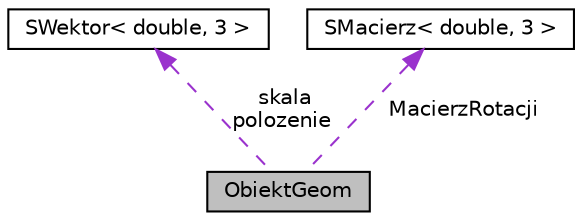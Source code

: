 digraph "ObiektGeom"
{
 // LATEX_PDF_SIZE
  edge [fontname="Helvetica",fontsize="10",labelfontname="Helvetica",labelfontsize="10"];
  node [fontname="Helvetica",fontsize="10",shape=record];
  Node1 [label="ObiektGeom",height=0.2,width=0.4,color="black", fillcolor="grey75", style="filled", fontcolor="black",tooltip="Klasa ObiektGeom."];
  Node2 -> Node1 [dir="back",color="darkorchid3",fontsize="10",style="dashed",label=" skala\npolozenie" ,fontname="Helvetica"];
  Node2 [label="SWektor\< double, 3 \>",height=0.2,width=0.4,color="black", fillcolor="white", style="filled",URL="$class_s_wektor.html",tooltip=" "];
  Node3 -> Node1 [dir="back",color="darkorchid3",fontsize="10",style="dashed",label=" MacierzRotacji" ,fontname="Helvetica"];
  Node3 [label="SMacierz\< double, 3 \>",height=0.2,width=0.4,color="black", fillcolor="white", style="filled",URL="$class_s_macierz.html",tooltip=" "];
}
